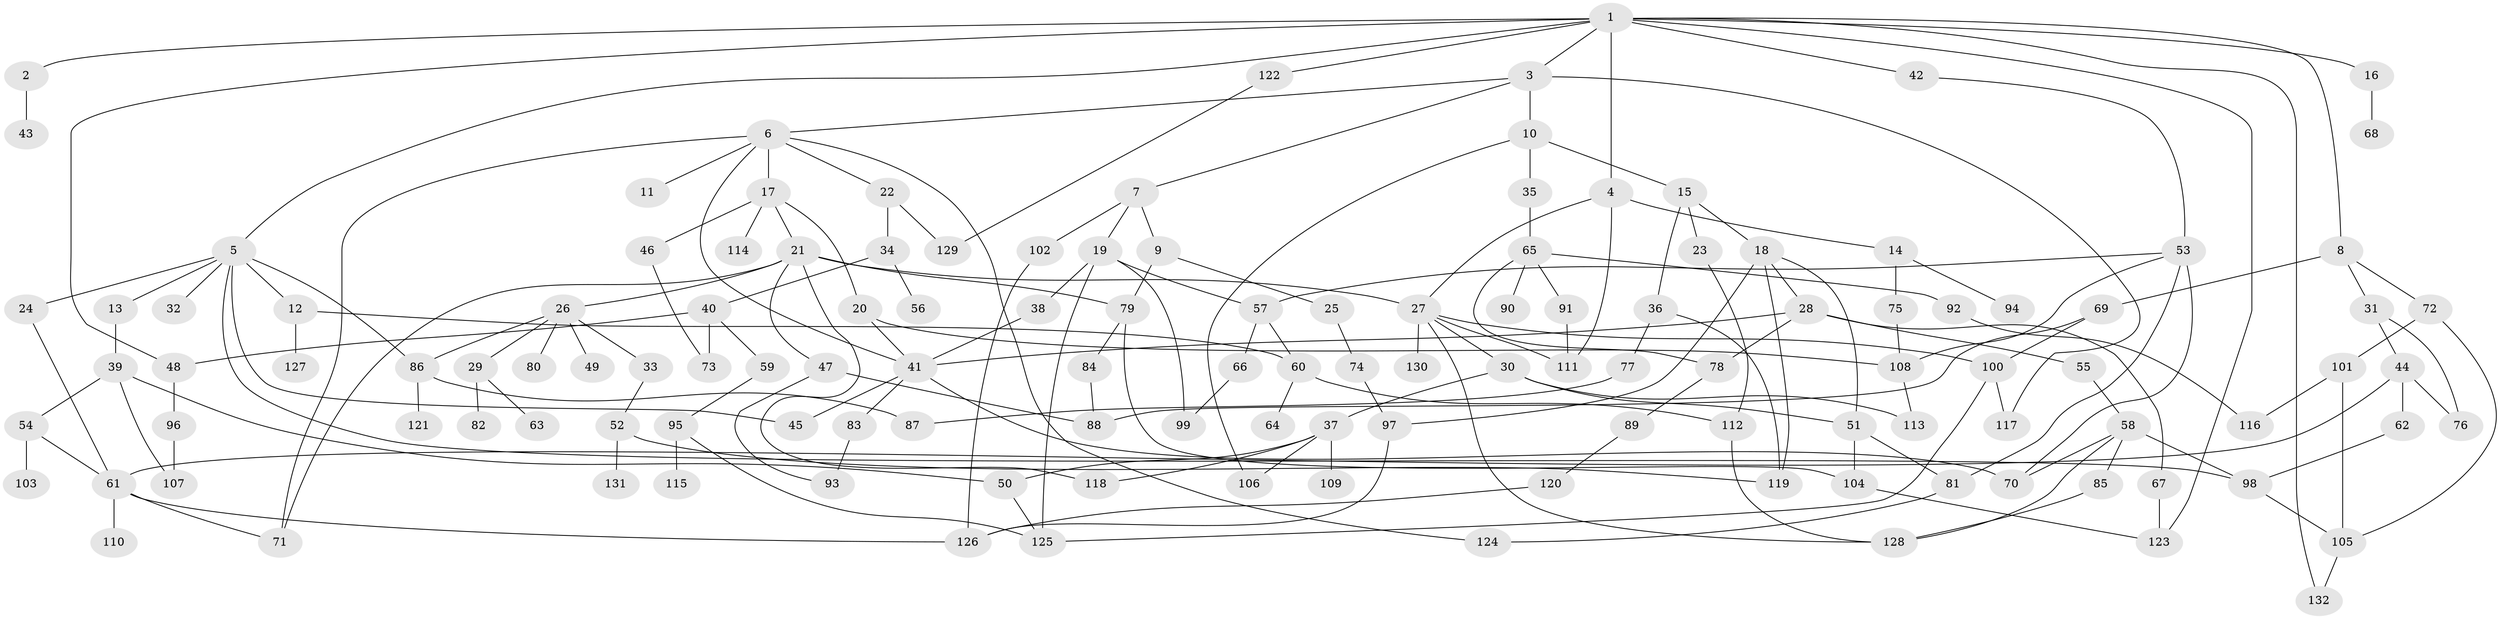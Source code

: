 // Generated by graph-tools (version 1.1) at 2025/10/02/27/25 16:10:52]
// undirected, 132 vertices, 192 edges
graph export_dot {
graph [start="1"]
  node [color=gray90,style=filled];
  1;
  2;
  3;
  4;
  5;
  6;
  7;
  8;
  9;
  10;
  11;
  12;
  13;
  14;
  15;
  16;
  17;
  18;
  19;
  20;
  21;
  22;
  23;
  24;
  25;
  26;
  27;
  28;
  29;
  30;
  31;
  32;
  33;
  34;
  35;
  36;
  37;
  38;
  39;
  40;
  41;
  42;
  43;
  44;
  45;
  46;
  47;
  48;
  49;
  50;
  51;
  52;
  53;
  54;
  55;
  56;
  57;
  58;
  59;
  60;
  61;
  62;
  63;
  64;
  65;
  66;
  67;
  68;
  69;
  70;
  71;
  72;
  73;
  74;
  75;
  76;
  77;
  78;
  79;
  80;
  81;
  82;
  83;
  84;
  85;
  86;
  87;
  88;
  89;
  90;
  91;
  92;
  93;
  94;
  95;
  96;
  97;
  98;
  99;
  100;
  101;
  102;
  103;
  104;
  105;
  106;
  107;
  108;
  109;
  110;
  111;
  112;
  113;
  114;
  115;
  116;
  117;
  118;
  119;
  120;
  121;
  122;
  123;
  124;
  125;
  126;
  127;
  128;
  129;
  130;
  131;
  132;
  1 -- 2;
  1 -- 3;
  1 -- 4;
  1 -- 5;
  1 -- 8;
  1 -- 16;
  1 -- 42;
  1 -- 122;
  1 -- 132;
  1 -- 48;
  1 -- 123;
  2 -- 43;
  3 -- 6;
  3 -- 7;
  3 -- 10;
  3 -- 117;
  4 -- 14;
  4 -- 111;
  4 -- 27;
  5 -- 12;
  5 -- 13;
  5 -- 24;
  5 -- 32;
  5 -- 86;
  5 -- 98;
  5 -- 45;
  6 -- 11;
  6 -- 17;
  6 -- 22;
  6 -- 41;
  6 -- 124;
  6 -- 71;
  7 -- 9;
  7 -- 19;
  7 -- 102;
  8 -- 31;
  8 -- 69;
  8 -- 72;
  9 -- 25;
  9 -- 79;
  10 -- 15;
  10 -- 35;
  10 -- 106;
  12 -- 127;
  12 -- 60;
  13 -- 39;
  14 -- 75;
  14 -- 94;
  15 -- 18;
  15 -- 23;
  15 -- 36;
  16 -- 68;
  17 -- 20;
  17 -- 21;
  17 -- 46;
  17 -- 114;
  18 -- 28;
  18 -- 51;
  18 -- 97;
  18 -- 119;
  19 -- 38;
  19 -- 57;
  19 -- 99;
  19 -- 125;
  20 -- 41;
  20 -- 108;
  21 -- 26;
  21 -- 27;
  21 -- 47;
  21 -- 118;
  21 -- 71;
  21 -- 79;
  22 -- 34;
  22 -- 129;
  23 -- 112;
  24 -- 61;
  25 -- 74;
  26 -- 29;
  26 -- 33;
  26 -- 49;
  26 -- 80;
  26 -- 86;
  27 -- 30;
  27 -- 100;
  27 -- 130;
  27 -- 111;
  27 -- 128;
  28 -- 55;
  28 -- 67;
  28 -- 78;
  28 -- 41;
  29 -- 63;
  29 -- 82;
  30 -- 37;
  30 -- 113;
  30 -- 51;
  31 -- 44;
  31 -- 76;
  33 -- 52;
  34 -- 40;
  34 -- 56;
  35 -- 65;
  36 -- 77;
  36 -- 119;
  37 -- 50;
  37 -- 106;
  37 -- 109;
  37 -- 118;
  38 -- 41;
  39 -- 54;
  39 -- 107;
  39 -- 50;
  40 -- 48;
  40 -- 59;
  40 -- 73;
  41 -- 45;
  41 -- 83;
  41 -- 70;
  42 -- 53;
  44 -- 62;
  44 -- 76;
  44 -- 61;
  46 -- 73;
  47 -- 93;
  47 -- 88;
  48 -- 96;
  50 -- 125;
  51 -- 81;
  51 -- 104;
  52 -- 119;
  52 -- 131;
  53 -- 81;
  53 -- 108;
  53 -- 70;
  53 -- 57;
  54 -- 61;
  54 -- 103;
  55 -- 58;
  57 -- 60;
  57 -- 66;
  58 -- 70;
  58 -- 85;
  58 -- 98;
  58 -- 128;
  59 -- 95;
  60 -- 64;
  60 -- 112;
  61 -- 71;
  61 -- 110;
  61 -- 126;
  62 -- 98;
  65 -- 78;
  65 -- 90;
  65 -- 91;
  65 -- 92;
  66 -- 99;
  67 -- 123;
  69 -- 88;
  69 -- 100;
  72 -- 101;
  72 -- 105;
  74 -- 97;
  75 -- 108;
  77 -- 87;
  78 -- 89;
  79 -- 84;
  79 -- 104;
  81 -- 124;
  83 -- 93;
  84 -- 88;
  85 -- 128;
  86 -- 87;
  86 -- 121;
  89 -- 120;
  91 -- 111;
  92 -- 116;
  95 -- 115;
  95 -- 125;
  96 -- 107;
  97 -- 126;
  98 -- 105;
  100 -- 125;
  100 -- 117;
  101 -- 105;
  101 -- 116;
  102 -- 126;
  104 -- 123;
  105 -- 132;
  108 -- 113;
  112 -- 128;
  120 -- 126;
  122 -- 129;
}

